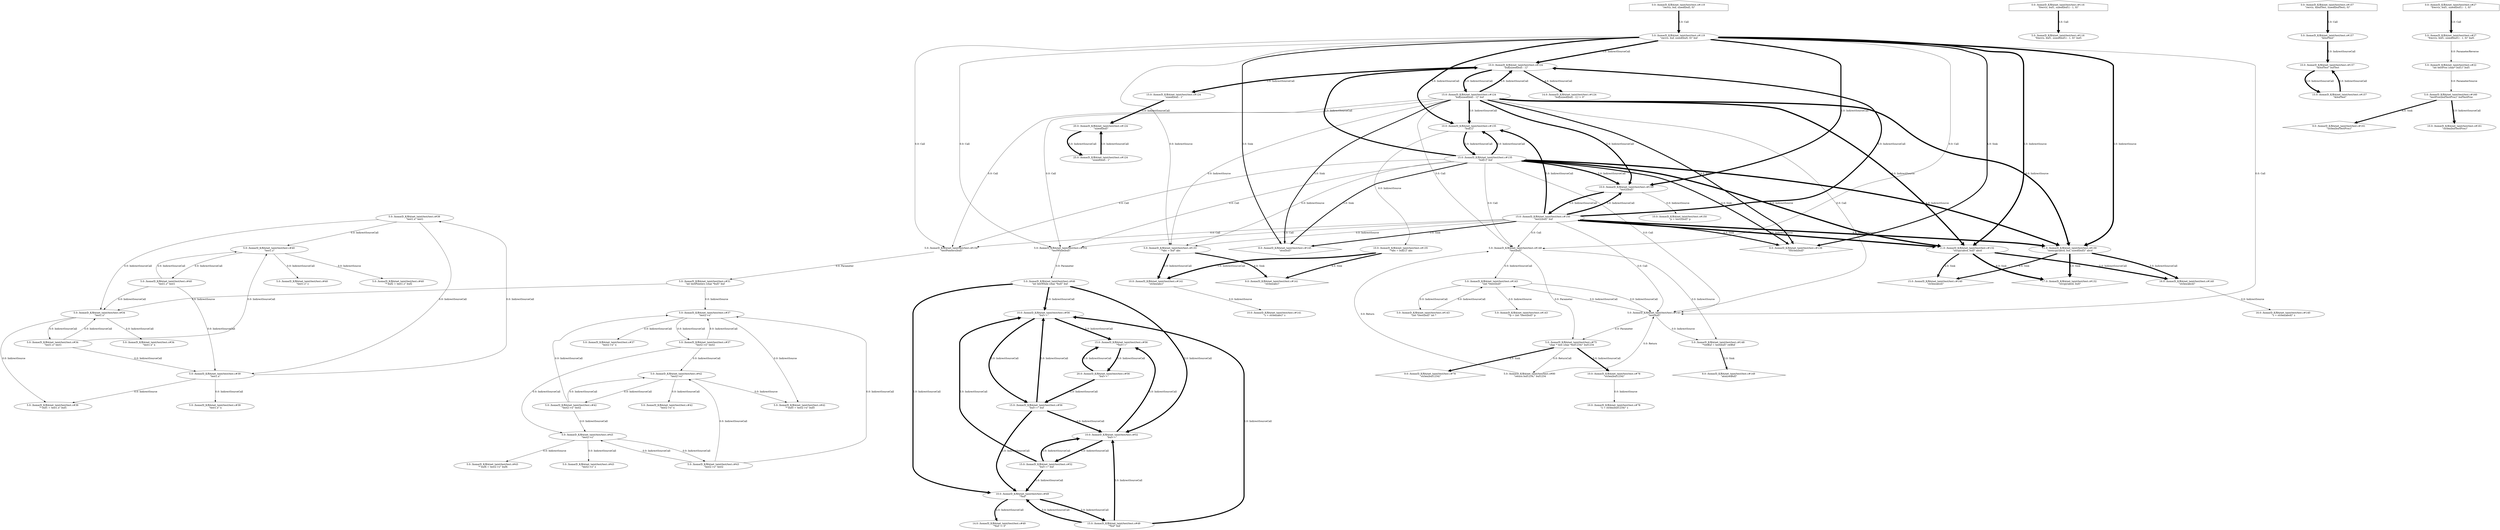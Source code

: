 digraph TaintDot {
	nodesep = 1.5
	ranksep = 1.5
	"5.0: /home/D_K/BA/net_taint/test/test.c#39 
\"test1.x\" test1" -> "5.0: /home/D_K/BA/net_taint/test/test.c#40 
\"test1.z\"" [label = "0.0: IndirectSourceCall", penwidth = 1.0]
	"16.0: /home/D_K/BA/net_taint/test/test.c#140 
\"z = strlen(abcd)\" z"
	"5.0: /home/D_K/BA/net_taint/test/test.c#116 
\"frecv(s, buf1, sizeof(buf1) - 1, 0)\" buf1"
	"5.0: /home/D_K/BA/net_taint/test/test.c#119 
\"recv(s, buf, sizeof(buf), 0)\" buf" -> "5.0: /home/D_K/BA/net_taint/test/test.c#152 
\"testWhile(buf)\"" [label = "0.0: Call", penwidth = 1.0]
	"15.0: /home/D_K/BA/net_taint/test/test.c#124 
\"buf[sizeof(buf) - 1]\" buf" -> "8.0: /home/D_K/BA/net_taint/test/test.c#145 
\"atoi(buf)\"" [label = "3.0: Sink", penwidth = 4.0]
	"5.0: /home/D_K/BA/net_taint/test/test.c#46 
\"int testWhile (char *buf)\" buf" -> "10.0: /home/D_K/BA/net_taint/test/test.c#56 
\"buf++\"" [label = "5.0: IndirectSourceCall", penwidth = 6.0]
	"8.0: /home/D_K/BA/net_taint/test/test.c#149 
\"atoi(retBuf)\"" [shape = diamond]
	"10.0: /home/D_K/BA/net_taint/test/test.c#49 
\"*buf\"" -> "15.0: /home/D_K/BA/net_taint/test/test.c#49 
\"*buf\" buf" [label = "5.0: IndirectSourceCall", penwidth = 6.0]
	"5.0: /home/D_K/BA/net_taint/test/test.c#37 
\"test2->x\" test2" -> "5.0: /home/D_K/BA/net_taint/test/test.c#42 
\"test2->x\"" [label = "0.0: IndirectSourceCall", penwidth = 1.0]
	"10.0: /home/D_K/BA/net_taint/test/test.c#124 
\"buf[sizeof(buf) - 1]\""
	"15.0: /home/D_K/BA/net_taint/test/test.c#124 
\"buf[sizeof(buf) - 1]\" buf" -> "10.0: /home/D_K/BA/net_taint/test/test.c#124 
\"buf[sizeof(buf) - 1]\"" [label = "5.0: IndirectSourceCall", penwidth = 6.0]
	"0.0: /home/D_K/BA/net_taint/test/test.c#157 
\"recv(s, &bufTest, sizeof(bufTest), 0)\"" [shape = house]
	"5.0: /home/D_K/BA/net_taint/test/test.c#43 
\"test2->z\" test2" -> "5.0: /home/D_K/BA/net_taint/test/test.c#42 
\"test2->x\"" [label = "0.0: IndirectSourceCall", penwidth = 1.0]
	"10.0: /home/D_K/BA/net_taint/test/test.c#141 
\"strlen(abc)\""
	"5.0: /home/D_K/BA/net_taint/test/test.c#34 
\"test1.x\"" -> "5.0: /home/D_K/BA/net_taint/test/test.c#34 
\"test1.x\" x" [label = "0.0: IndirectSourceCall", penwidth = 1.0]
	"15.0: /home/D_K/BA/net_taint/test/test.c#150 
\"test2(buf)\" buf" -> "5.0: /home/D_K/BA/net_taint/test/test.c#133 
\"*abc = buf\" abc" [label = "0.0: IndirectSource", penwidth = 1.0]
	"15.0: /home/D_K/BA/net_taint/test/test.c#49 
\"*buf\" buf" -> "10.0: /home/D_K/BA/net_taint/test/test.c#56 
\"buf++\"" [label = "5.0: IndirectSourceCall", penwidth = 6.0]
	"10.0: /home/D_K/BA/net_taint/test/test.c#78 
\"strlen(buf1234)\""
	"5.0: /home/D_K/BA/net_taint/test/test.c#34 
\"test1.x\"" -> "5.0: /home/D_K/BA/net_taint/test/test.c#34 
\"test1.x\" test1" [label = "0.0: IndirectSourceCall", penwidth = 1.0]
	"15.0: /home/D_K/BA/net_taint/test/test.c#150 
\"test2(buf)\" buf" -> "11.0: /home/D_K/BA/net_taint/test/test.c#132 
\"strcpy(abcd, buf)\" abcd" [label = "6.0: IndirectSource", penwidth = 7.0]
	"5.0: /home/D_K/BA/net_taint/test/test.c#157 
\"&bufTest\"" -> "10.0: /home/D_K/BA/net_taint/test/test.c#157 
\"&bufTest\" bufTest" [label = "5.0: IndirectSourceCall", penwidth = 6.0]
	"10.0: /home/D_K/BA/net_taint/test/test.c#52 
\"buf++\"" -> "15.0: /home/D_K/BA/net_taint/test/test.c#56 
\"*buf++\"" [label = "5.0: IndirectSourceCall", penwidth = 6.0]
	"5.0: /home/D_K/BA/net_taint/test/test.c#43 
\"test2->z\" z"
	"20.0: /home/D_K/BA/net_taint/test/test.c#124 
\"sizeof(buf)\""
	"15.0: /home/D_K/BA/net_taint/test/test.c#150 
\"test2(buf)\" buf" -> "5.0: /home/D_K/BA/net_taint/test/test.c#148 
\"test(buf)\"" [label = "0.0: Call", penwidth = 1.0]
	"11.0: /home/D_K/BA/net_taint/test/test.c#132 
\"strcpy(abcd, buf)\" abcd" -> "15.0: /home/D_K/BA/net_taint/test/test.c#140 
\"strlen(abcd)\"" [label = "4.0: Sink", penwidth = 5.0]
	"15.0: /home/D_K/BA/net_taint/test/test.c#124 
\"buf[sizeof(buf) - 1]\" buf" -> "5.0: /home/D_K/BA/net_taint/test/test.c#143 
\"test(buf)\"" [label = "0.0: Call", penwidth = 1.0]
	"15.0: /home/D_K/BA/net_taint/test/test.c#56 
\"*buf++\""
	"5.0: /home/D_K/BA/net_taint/test/test.c#160 
\"testProc(bufTestProc)\" bufTestProc" -> "9.0: /home/D_K/BA/net_taint/test/test.c#161 
\"strlen(bufTestProc)\"" [label = "4.0: Sink", penwidth = 5.0]
	"15.0: /home/D_K/BA/net_taint/test/test.c#124 
\"buf[sizeof(buf) - 1]\" buf" -> "11.0: /home/D_K/BA/net_taint/test/test.c#132 
\"strcpy(abcd, buf)\" abcd" [label = "6.0: IndirectSource", penwidth = 7.0]
	"14.0: /home/D_K/BA/net_taint/test/test.c#124 
\"buf[sizeof(buf) - 1] != 0\""
	"10.0: /home/D_K/BA/net_taint/test/test.c#56 
\"buf++\"" -> "15.0: /home/D_K/BA/net_taint/test/test.c#56 
\"*buf++\"" [label = "5.0: IndirectSourceCall", penwidth = 6.0]
	"15.0: /home/D_K/BA/net_taint/test/test.c#56 
\"buf++\" buf"
	"5.0: /home/D_K/BA/net_taint/test/test.c#37 
\"test2->x\""
	"5.0: /home/D_K/BA/net_taint/test/test.c#40 
\"test1.z\" test1" -> "5.0: /home/D_K/BA/net_taint/test/test.c#39 
\"test1.x\"" [label = "0.0: IndirectSourceCall", penwidth = 1.0]
	"5.0: /home/D_K/BA/net_taint/test/test.c#143 
\"(int *)test(buf)\"" -> "5.0: /home/D_K/BA/net_taint/test/test.c#143 
\"*p = (int *)test(buf)\" p" [label = "0.0: IndirectSource", penwidth = 1.0]
	"15.0: /home/D_K/BA/net_taint/test/test.c#140 
\"strlen(abcd)\"" [shape = diamond]
	"5.0: /home/D_K/BA/net_taint/test/test.c#143 
\"(int *)test(buf)\"" -> "5.0: /home/D_K/BA/net_taint/test/test.c#143 
\"(int *)test(buf)\" int *" [label = "0.0: IndirectSourceCall", penwidth = 1.0]
	"15.0: /home/D_K/BA/net_taint/test/test.c#124 
\"buf[sizeof(buf) - 1]\" buf" -> "5.0: /home/D_K/BA/net_taint/test/test.c#154 
\"testPointers(buf)\"" [label = "0.0: Call", penwidth = 1.0]
	"5.0: /home/D_K/BA/net_taint/test/test.c#40 
\"test1.z\"" -> "5.0: /home/D_K/BA/net_taint/test/test.c#40 
\"test1.z\" z" [label = "0.0: IndirectSourceCall", penwidth = 1.0]
	"15.0: /home/D_K/BA/net_taint/test/test.c#135 
\"buf[1]\" buf" -> "10.0: /home/D_K/BA/net_taint/test/test.c#124 
\"buf[sizeof(buf) - 1]\"" [label = "5.0: IndirectSourceCall", penwidth = 6.0]
	"10.0: /home/D_K/BA/net_taint/test/test.c#135 
\"buf[1]\"" -> "10.0: /home/D_K/BA/net_taint/test/test.c#135 
\"*abc = buf[1]\" abc" [label = "0.0: IndirectSource", penwidth = 1.0]
	"5.0: /home/D_K/BA/net_taint/test/test.c#42 
\"test2->x\"" -> "5.0: /home/D_K/BA/net_taint/test/test.c#42 
\"test2->x\" x" [label = "0.0: IndirectSourceCall", penwidth = 1.0]
	"5.0: /home/D_K/BA/net_taint/test/test.c#46 
\"int testWhile (char *buf)\" buf"
	"5.0: /home/D_K/BA/net_taint/test/test.c#40 
\"* buf2 = test1.z\" buf2"
	"15.0: /home/D_K/BA/net_taint/test/test.c#135 
\"buf[1]\" buf" -> "11.0: /home/D_K/BA/net_taint/test/test.c#132 
\"strcpy(abcd, buf)\" abcd" [label = "6.0: IndirectSource", penwidth = 7.0]
	"5.0: /home/D_K/BA/net_taint/test/test.c#148 
\"test(buf)\"" -> "5.0: /home/D_K/BA/net_taint/test/test.c#143 
\"(int *)test(buf)\"" [label = "0.0: IndirectSourceCall", penwidth = 1.0]
	"15.0: /home/D_K/BA/net_taint/test/test.c#124 
\"buf[sizeof(buf) - 1]\" buf" -> "10.0: /home/D_K/BA/net_taint/test/test.c#135 
\"buf[1]\"" [label = "5.0: IndirectSourceCall", penwidth = 6.0]
	"5.0: /home/D_K/BA/net_taint/test/test.c#42 
\"test2->x\" test2" -> "5.0: /home/D_K/BA/net_taint/test/test.c#37 
\"test2->x\"" [label = "0.0: IndirectSourceCall", penwidth = 1.0]
	"10.0: /home/D_K/BA/net_taint/test/test.c#49 
\"*buf\""
	"20.0: /home/D_K/BA/net_taint/test/test.c#56 
\"buf++\""
	"15.0: /home/D_K/BA/net_taint/test/test.c#124 
\"buf[sizeof(buf) - 1]\" buf"
	"5.0: /home/D_K/BA/net_taint/test/test.c#37 
\"test2->x\" test2" -> "5.0: /home/D_K/BA/net_taint/test/test.c#43 
\"test2->z\"" [label = "0.0: IndirectSourceCall", penwidth = 1.0]
	"15.0: /home/D_K/BA/net_taint/test/test.c#135 
\"buf[1]\" buf" -> "9.0: /home/D_K/BA/net_taint/test/test.c#139 
\"fStrlen(buf)\"" [label = "4.0: Sink", penwidth = 5.0]
	"5.0: /home/D_K/BA/net_taint/test/test.c#119 
\"recv(s, buf, sizeof(buf), 0)\" buf" -> "10.0: /home/D_K/BA/net_taint/test/test.c#124 
\"buf[sizeof(buf) - 1]\"" [label = "5.0: IndirectSourceCall", penwidth = 6.0]
	"15.0: /home/D_K/BA/net_taint/test/test.c#49 
\"*buf\" buf" -> "10.0: /home/D_K/BA/net_taint/test/test.c#52 
\"buf++\"" [label = "5.0: IndirectSourceCall", penwidth = 6.0]
	"15.0: /home/D_K/BA/net_taint/test/test.c#135 
\"buf[1]\" buf" -> "8.0: /home/D_K/BA/net_taint/test/test.c#145 
\"atoi(buf)\"" [label = "3.0: Sink", penwidth = 4.0]
	"10.0: /home/D_K/BA/net_taint/test/test.c#135 
\"buf[1]\"" -> "15.0: /home/D_K/BA/net_taint/test/test.c#135 
\"buf[1]\" buf" [label = "5.0: IndirectSourceCall", penwidth = 6.0]
	"0.0: /home/D_K/BA/net_taint/test/test.c#116 
\"frecv(s, buf1, sizeof(buf1) - 1, 0)\"" [shape = house]
	"5.0: /home/D_K/BA/net_taint/test/test.c#152 
\"testWhile(buf)\"" [shape = plain]
	"5.0: /home/D_K/BA/net_taint/test/test.c#39 
\"* buf1 = test1.x\" buf1"
	"15.0: /home/D_K/BA/net_taint/test/test.c#124 
\"buf[sizeof(buf) - 1]\" buf" -> "5.0: /home/D_K/BA/net_taint/test/test.c#148 
\"test(buf)\"" [label = "0.0: Call", penwidth = 1.0]
	"5.0: /home/D_K/BA/net_taint/test/test.c#40 
\"test1.z\"" -> "5.0: /home/D_K/BA/net_taint/test/test.c#40 
\"test1.z\" test1" [label = "0.0: IndirectSourceCall", penwidth = 1.0]
	"15.0: /home/D_K/BA/net_taint/test/test.c#124 
\"buf[sizeof(buf) - 1]\" buf" -> "5.0: /home/D_K/BA/net_taint/test/test.c#133 
\"*abc = buf\" abc" [label = "0.0: IndirectSource", penwidth = 1.0]
	"5.0: /home/D_K/BA/net_taint/test/test.c#160 
\"testProc(bufTestProc)\" bufTestProc" -> "10.0: /home/D_K/BA/net_taint/test/test.c#161 
\"strlen(bufTestProc)\"" [label = "5.0: IndirectSourceCall", penwidth = 6.0]
	"5.0: /home/D_K/BA/net_taint/test/test.c#154 
\"testPointers(buf)\"" [shape = plain]
	"5.0: /home/D_K/BA/net_taint/test/test.c#39 
\"test1.x\"" -> "5.0: /home/D_K/BA/net_taint/test/test.c#39 
\"test1.x\" x" [label = "0.0: IndirectSourceCall", penwidth = 1.0]
	"5.0: /home/D_K/BA/net_taint/test/test.c#148 
\"test(buf)\"" [shape = plain]
	"10.0: /home/D_K/BA/net_taint/test/test.c#78 
\"strlen(buf1234)\"" -> "10.0: /home/D_K/BA/net_taint/test/test.c#78 
\"z = strlen(buf1234)\" z" [label = "0.0: IndirectSource", penwidth = 1.0]
	"5.0: /home/D_K/BA/net_taint/test/test.c#31 
\"int testPointers (char *buf)\" buf" -> "5.0: /home/D_K/BA/net_taint/test/test.c#34 
\"test1.x\"" [label = "0.0: IndirectSource", penwidth = 1.0]
	"5.0: /home/D_K/BA/net_taint/test/test.c#22 
\"int testProc (char* buf1)\" buf1" -> "5.0: /home/D_K/BA/net_taint/test/test.c#160 
\"testProc(bufTestProc)\" bufTestProc" [label = "0.0: ParameterSource", penwidth = 1.0]
	"0.0: /home/D_K/BA/net_taint/test/test.c#119 
\"recv(s, buf, sizeof(buf), 0)\"" [shape = house]
	"15.0: /home/D_K/BA/net_taint/test/test.c#150 
\"test2(buf)\" buf" -> "8.0: /home/D_K/BA/net_taint/test/test.c#145 
\"atoi(buf)\"" [label = "3.0: Sink", penwidth = 4.0]
	"5.0: /home/D_K/BA/net_taint/test/test.c#43 
\"* buf4 = test2->z\" buf4"
	"15.0: /home/D_K/BA/net_taint/test/test.c#56 
\"buf++\" buf" -> "10.0: /home/D_K/BA/net_taint/test/test.c#49 
\"*buf\"" [label = "5.0: IndirectSourceCall", penwidth = 6.0]
	"15.0: /home/D_K/BA/net_taint/test/test.c#150 
\"test2(buf)\" buf" -> "10.0: /home/D_K/BA/net_taint/test/test.c#150 
\"test2(buf)\"" [label = "5.0: IndirectSourceCall", penwidth = 6.0]
	"5.0: /home/D_K/BA/net_taint/test/test.c#43 
\"test2->z\"" -> "5.0: /home/D_K/BA/net_taint/test/test.c#43 
\"test2->z\" test2" [label = "0.0: IndirectSourceCall", penwidth = 1.0]
	"5.0: /home/D_K/BA/net_taint/test/test.c#42 
\"* buf3 = test2->x\" buf3"
	"5.0: /home/D_K/BA/net_taint/test/test.c#40 
\"test1.z\"" -> "5.0: /home/D_K/BA/net_taint/test/test.c#40 
\"* buf2 = test1.z\" buf2" [label = "0.0: IndirectSource", penwidth = 1.0]
	"10.0: /home/D_K/BA/net_taint/test/test.c#124 
\"buf[sizeof(buf) - 1]\"" -> "14.0: /home/D_K/BA/net_taint/test/test.c#124 
\"buf[sizeof(buf) - 1] != 0\"" [label = "4.0: IndirectSourceCall", penwidth = 5.0]
	"5.0: /home/D_K/BA/net_taint/test/test.c#119 
\"recv(s, buf, sizeof(buf), 0)\" buf" -> "11.0: /home/D_K/BA/net_taint/test/test.c#130 
\"memcpy(abcd, buf, sizeof(buf))\" abcd" [label = "6.0: IndirectSource", penwidth = 7.0]
	"5.0: /home/D_K/BA/net_taint/test/test.c#143 
\"(int *)test(buf)\" int *"
	"5.0: /home/D_K/BA/net_taint/test/test.c#119 
\"recv(s, buf, sizeof(buf), 0)\" buf" -> "5.0: /home/D_K/BA/net_taint/test/test.c#154 
\"testPointers(buf)\"" [label = "0.0: Call", penwidth = 1.0]
	"15.0: /home/D_K/BA/net_taint/test/test.c#56 
\"*buf++\"" -> "20.0: /home/D_K/BA/net_taint/test/test.c#56 
\"buf++\"" [label = "5.0: IndirectSourceCall", penwidth = 6.0]
	"5.0: /home/D_K/BA/net_taint/test/test.c#80 
\"return buf1234;\" buf1234" -> "5.0: /home/D_K/BA/net_taint/test/test.c#143 
\"test(buf)\"" [label = "0.0: Return", penwidth = 1.0]
	"10.0: /home/D_K/BA/net_taint/test/test.c#135 
\"*abc = buf[1]\" abc" -> "9.0: /home/D_K/BA/net_taint/test/test.c#141 
\"strlen(abc)\"" [label = "4.0: Sink", penwidth = 5.0]
	"11.0: /home/D_K/BA/net_taint/test/test.c#130 
\"memcpy(abcd, buf, sizeof(buf))\" abcd" -> "16.0: /home/D_K/BA/net_taint/test/test.c#140 
\"strlen(abcd)\"" [label = "5.0: IndirectSourceCall", penwidth = 6.0]
	"5.0: /home/D_K/BA/net_taint/test/test.c#37 
\"test2->x\"" -> "5.0: /home/D_K/BA/net_taint/test/test.c#42 
\"* buf3 = test2->x\" buf3" [label = "0.0: IndirectSource", penwidth = 1.0]
	"5.0: /home/D_K/BA/net_taint/test/test.c#34 
\"test1.x\" test1" -> "5.0: /home/D_K/BA/net_taint/test/test.c#40 
\"test1.z\"" [label = "0.0: IndirectSourceCall", penwidth = 1.0]
	"10.0: /home/D_K/BA/net_taint/test/test.c#150 
\"test2(buf)\"" -> "10.0: /home/D_K/BA/net_taint/test/test.c#150 
\"p = test2(buf)\" p" [label = "0.0: IndirectSource", penwidth = 1.0]
	"15.0: /home/D_K/BA/net_taint/test/test.c#124 
\"buf[sizeof(buf) - 1]\" buf" -> "10.0: /home/D_K/BA/net_taint/test/test.c#150 
\"test2(buf)\"" [label = "5.0: IndirectSourceCall", penwidth = 6.0]
	"10.0: /home/D_K/BA/net_taint/test/test.c#141 
\"strlen(abc)\"" -> "10.0: /home/D_K/BA/net_taint/test/test.c#141 
\"z = strlen(abc)\" z" [label = "0.0: IndirectSource", penwidth = 1.0]
	"5.0: /home/D_K/BA/net_taint/test/test.c#143 
\"(int *)test(buf)\""
	"20.0: /home/D_K/BA/net_taint/test/test.c#56 
\"buf++\"" -> "15.0: /home/D_K/BA/net_taint/test/test.c#56 
\"buf++\" buf" [label = "5.0: IndirectSourceCall", penwidth = 6.0]
	"15.0: /home/D_K/BA/net_taint/test/test.c#157 
\"&bufTest\"" -> "10.0: /home/D_K/BA/net_taint/test/test.c#157 
\"&bufTest\" bufTest" [label = "5.0: IndirectSourceCall", penwidth = 6.0]
	"5.0: /home/D_K/BA/net_taint/test/test.c#42 
\"test2->x\" test2"
	"15.0: /home/D_K/BA/net_taint/test/test.c#52 
\"buf++\" buf" -> "10.0: /home/D_K/BA/net_taint/test/test.c#49 
\"*buf\"" [label = "5.0: IndirectSourceCall", penwidth = 6.0]
	"5.0: /home/D_K/BA/net_taint/test/test.c#40 
\"test1.z\" test1" -> "5.0: /home/D_K/BA/net_taint/test/test.c#34 
\"test1.x\"" [label = "0.0: IndirectSourceCall", penwidth = 1.0]
	"5.0: /home/D_K/BA/net_taint/test/test.c#43 
\"test2->z\"" -> "5.0: /home/D_K/BA/net_taint/test/test.c#43 
\"test2->z\" z" [label = "0.0: IndirectSourceCall", penwidth = 1.0]
	"5.0: /home/D_K/BA/net_taint/test/test.c#43 
\"test2->z\" test2"
	"5.0: /home/D_K/BA/net_taint/test/test.c#80 
\"return buf1234;\" buf1234" -> "5.0: /home/D_K/BA/net_taint/test/test.c#148 
\"test(buf)\"" [label = "0.0: Return", penwidth = 1.0]
	"9.0: /home/D_K/BA/net_taint/test/test.c#161 
\"strlen(bufTestProc)\"" [shape = diamond]
	"10.0: /home/D_K/BA/net_taint/test/test.c#124 
\"buf[sizeof(buf) - 1]\"" -> "15.0: /home/D_K/BA/net_taint/test/test.c#124 
\"sizeof(buf) - 1\"" [label = "5.0: IndirectSourceCall", penwidth = 6.0]
	"10.0: /home/D_K/BA/net_taint/test/test.c#150 
\"test2(buf)\"" -> "15.0: /home/D_K/BA/net_taint/test/test.c#150 
\"test2(buf)\" buf" [label = "5.0: IndirectSourceCall", penwidth = 6.0]
	"15.0: /home/D_K/BA/net_taint/test/test.c#49 
\"*buf\" buf"
	"5.0: /home/D_K/BA/net_taint/test/test.c#37 
\"test2->x\" test2"
	"15.0: /home/D_K/BA/net_taint/test/test.c#49 
\"*buf\" buf" -> "10.0: /home/D_K/BA/net_taint/test/test.c#49 
\"*buf\"" [label = "5.0: IndirectSourceCall", penwidth = 6.0]
	"0.0: /home/D_K/BA/net_taint/test/test.c#27 
\"frecv(s, buf1, sizeof(buf1) - 1, 0)\"" -> "5.0: /home/D_K/BA/net_taint/test/test.c#27 
\"frecv(s, buf1, sizeof(buf1) - 1, 0)\" buf1" [label = "5.0: Call", penwidth = 6.0]
	"5.0: /home/D_K/BA/net_taint/test/test.c#40 
\"test1.z\""
	"5.0: /home/D_K/BA/net_taint/test/test.c#119 
\"recv(s, buf, sizeof(buf), 0)\" buf" -> "5.0: /home/D_K/BA/net_taint/test/test.c#148 
\"test(buf)\"" [label = "0.0: Call", penwidth = 1.0]
	"16.0: /home/D_K/BA/net_taint/test/test.c#140 
\"strlen(abcd)\"" -> "16.0: /home/D_K/BA/net_taint/test/test.c#140 
\"z = strlen(abcd)\" z" [label = "0.0: IndirectSource", penwidth = 1.0]
	"10.0: /home/D_K/BA/net_taint/test/test.c#56 
\"buf++\"" -> "15.0: /home/D_K/BA/net_taint/test/test.c#56 
\"buf++\" buf" [label = "5.0: IndirectSourceCall", penwidth = 6.0]
	"11.0: /home/D_K/BA/net_taint/test/test.c#130 
\"memcpy(abcd, buf, sizeof(buf))\" abcd"
	"5.0: /home/D_K/BA/net_taint/test/test.c#34 
\"test1.x\" test1" -> "5.0: /home/D_K/BA/net_taint/test/test.c#39 
\"test1.x\"" [label = "0.0: IndirectSourceCall", penwidth = 1.0]
	"16.0: /home/D_K/BA/net_taint/test/test.c#140 
\"strlen(abcd)\""
	"11.0: /home/D_K/BA/net_taint/test/test.c#132 
\"strcpy(abcd, buf)\" abcd" -> "16.0: /home/D_K/BA/net_taint/test/test.c#140 
\"strlen(abcd)\"" [label = "5.0: IndirectSourceCall", penwidth = 6.0]
	"10.0: /home/D_K/BA/net_taint/test/test.c#135 
\"buf[1]\""
	"10.0: /home/D_K/BA/net_taint/test/test.c#56 
\"buf++\""
	"11.0: /home/D_K/BA/net_taint/test/test.c#130 
\"memcpy(abcd, buf, sizeof(buf))\" abcd" -> "17.0: /home/D_K/BA/net_taint/test/test.c#132 
\"strcpy(abcd, buf)\"" [label = "6.0: Sink", penwidth = 7.0]
	"25.0: /home/D_K/BA/net_taint/test/test.c#124 
\"sizeof(buf) - 1\"" -> "20.0: /home/D_K/BA/net_taint/test/test.c#124 
\"sizeof(buf)\"" [label = "5.0: IndirectSourceCall", penwidth = 6.0]
	"0.0: /home/D_K/BA/net_taint/test/test.c#157 
\"recv(s, &bufTest, sizeof(bufTest), 0)\"" -> "5.0: /home/D_K/BA/net_taint/test/test.c#157 
\"&bufTest\"" [label = "5.0: Call", penwidth = 6.0]
	"17.0: /home/D_K/BA/net_taint/test/test.c#132 
\"strcpy(abcd, buf)\"" [shape = diamond]
	"15.0: /home/D_K/BA/net_taint/test/test.c#124 
\"buf[sizeof(buf) - 1]\" buf" -> "5.0: /home/D_K/BA/net_taint/test/test.c#152 
\"testWhile(buf)\"" [label = "0.0: Call", penwidth = 1.0]
	"10.0: /home/D_K/BA/net_taint/test/test.c#141 
\"z = strlen(abc)\" z"
	"15.0: /home/D_K/BA/net_taint/test/test.c#135 
\"buf[1]\" buf" -> "10.0: /home/D_K/BA/net_taint/test/test.c#150 
\"test2(buf)\"" [label = "5.0: IndirectSourceCall", penwidth = 6.0]
	"5.0: /home/D_K/BA/net_taint/test/test.c#148 
\"test(buf)\"" -> "5.0: /home/D_K/BA/net_taint/test/test.c#75 
\"char * test (char *buf1234)\" buf1234" [label = "0.0: Parameter", penwidth = 1.0]
	"5.0: /home/D_K/BA/net_taint/test/test.c#119 
\"recv(s, buf, sizeof(buf), 0)\" buf" -> "10.0: /home/D_K/BA/net_taint/test/test.c#150 
\"test2(buf)\"" [label = "5.0: IndirectSourceCall", penwidth = 6.0]
	"5.0: /home/D_K/BA/net_taint/test/test.c#34 
\"test1.x\" x"
	"5.0: /home/D_K/BA/net_taint/test/test.c#46 
\"int testWhile (char *buf)\" buf" -> "10.0: /home/D_K/BA/net_taint/test/test.c#52 
\"buf++\"" [label = "5.0: IndirectSourceCall", penwidth = 6.0]
	"5.0: /home/D_K/BA/net_taint/test/test.c#143 
\"test(buf)\"" -> "5.0: /home/D_K/BA/net_taint/test/test.c#75 
\"char * test (char *buf1234)\" buf1234" [label = "0.0: Parameter", penwidth = 1.0]
	"5.0: /home/D_K/BA/net_taint/test/test.c#34 
\"test1.x\" test1" -> "5.0: /home/D_K/BA/net_taint/test/test.c#34 
\"test1.x\"" [label = "0.0: IndirectSourceCall", penwidth = 1.0]
	"5.0: /home/D_K/BA/net_taint/test/test.c#39 
\"test1.x\"" -> "5.0: /home/D_K/BA/net_taint/test/test.c#39 
\"* buf1 = test1.x\" buf1" [label = "0.0: IndirectSource", penwidth = 1.0]
	"5.0: /home/D_K/BA/net_taint/test/test.c#143 
\"(int *)test(buf)\"" -> "5.0: /home/D_K/BA/net_taint/test/test.c#143 
\"test(buf)\"" [label = "0.0: IndirectSourceCall", penwidth = 1.0]
	"15.0: /home/D_K/BA/net_taint/test/test.c#150 
\"test2(buf)\" buf" -> "11.0: /home/D_K/BA/net_taint/test/test.c#130 
\"memcpy(abcd, buf, sizeof(buf))\" abcd" [label = "6.0: IndirectSource", penwidth = 7.0]
	"5.0: /home/D_K/BA/net_taint/test/test.c#34 
\"test1.x\""
	"25.0: /home/D_K/BA/net_taint/test/test.c#124 
\"sizeof(buf) - 1\""
	"15.0: /home/D_K/BA/net_taint/test/test.c#56 
\"buf++\" buf" -> "10.0: /home/D_K/BA/net_taint/test/test.c#56 
\"buf++\"" [label = "5.0: IndirectSourceCall", penwidth = 6.0]
	"5.0: /home/D_K/BA/net_taint/test/test.c#160 
\"testProc(bufTestProc)\" bufTestProc"
	"5.0: /home/D_K/BA/net_taint/test/test.c#39 
\"test1.x\" x"
	"5.0: /home/D_K/BA/net_taint/test/test.c#75 
\"char * test (char *buf1234)\" buf1234" -> "10.0: /home/D_K/BA/net_taint/test/test.c#78 
\"strlen(buf1234)\"" [label = "5.0: IndirectSourceCall", penwidth = 6.0]
	"5.0: /home/D_K/BA/net_taint/test/test.c#34 
\"test1.x\" test1"
	"15.0: /home/D_K/BA/net_taint/test/test.c#150 
\"test2(buf)\" buf"
	"5.0: /home/D_K/BA/net_taint/test/test.c#42 
\"test2->x\" x"
	"15.0: /home/D_K/BA/net_taint/test/test.c#150 
\"test2(buf)\" buf" -> "9.0: /home/D_K/BA/net_taint/test/test.c#139 
\"fStrlen(buf)\"" [label = "4.0: Sink", penwidth = 5.0]
	"9.0: /home/D_K/BA/net_taint/test/test.c#139 
\"fStrlen(buf)\"" [shape = diamond]
	"5.0: /home/D_K/BA/net_taint/test/test.c#119 
\"recv(s, buf, sizeof(buf), 0)\" buf"
	"5.0: /home/D_K/BA/net_taint/test/test.c#34 
\"test1.x\"" -> "5.0: /home/D_K/BA/net_taint/test/test.c#39 
\"* buf1 = test1.x\" buf1" [label = "0.0: IndirectSource", penwidth = 1.0]
	"5.0: /home/D_K/BA/net_taint/test/test.c#39 
\"test1.x\" test1"
	"15.0: /home/D_K/BA/net_taint/test/test.c#52 
\"buf++\" buf" -> "10.0: /home/D_K/BA/net_taint/test/test.c#56 
\"buf++\"" [label = "5.0: IndirectSourceCall", penwidth = 6.0]
	"0.0: /home/D_K/BA/net_taint/test/test.c#116 
\"frecv(s, buf1, sizeof(buf1) - 1, 0)\"" -> "5.0: /home/D_K/BA/net_taint/test/test.c#116 
\"frecv(s, buf1, sizeof(buf1) - 1, 0)\" buf1" [label = "5.0: Call", penwidth = 6.0]
	"11.0: /home/D_K/BA/net_taint/test/test.c#132 
\"strcpy(abcd, buf)\" abcd"
	"5.0: /home/D_K/BA/net_taint/test/test.c#39 
\"test1.x\" test1" -> "5.0: /home/D_K/BA/net_taint/test/test.c#34 
\"test1.x\"" [label = "0.0: IndirectSourceCall", penwidth = 1.0]
	"8.0: /home/D_K/BA/net_taint/test/test.c#145 
\"atoi(buf)\"" [shape = diamond]
	"5.0: /home/D_K/BA/net_taint/test/test.c#75 
\"char * test (char *buf1234)\" buf1234" -> "5.0: /home/D_K/BA/net_taint/test/test.c#80 
\"return buf1234;\" buf1234" [label = "0.0: ReturnCall", penwidth = 1.0]
	"10.0: /home/D_K/BA/net_taint/test/test.c#157 
\"&bufTest\" bufTest" -> "15.0: /home/D_K/BA/net_taint/test/test.c#157 
\"&bufTest\"" [label = "5.0: IndirectSourceCall", penwidth = 6.0]
	"10.0: /home/D_K/BA/net_taint/test/test.c#150 
\"p = test2(buf)\" p"
	"5.0: /home/D_K/BA/net_taint/test/test.c#39 
\"test1.x\"" -> "5.0: /home/D_K/BA/net_taint/test/test.c#39 
\"test1.x\" test1" [label = "0.0: IndirectSourceCall", penwidth = 1.0]
	"15.0: /home/D_K/BA/net_taint/test/test.c#135 
\"buf[1]\" buf"
	"15.0: /home/D_K/BA/net_taint/test/test.c#135 
\"buf[1]\" buf" -> "5.0: /home/D_K/BA/net_taint/test/test.c#148 
\"test(buf)\"" [label = "0.0: Call", penwidth = 1.0]
	"5.0: /home/D_K/BA/net_taint/test/test.c#43 
\"test2->z\" test2" -> "5.0: /home/D_K/BA/net_taint/test/test.c#43 
\"test2->z\"" [label = "0.0: IndirectSourceCall", penwidth = 1.0]
	"15.0: /home/D_K/BA/net_taint/test/test.c#52 
\"buf++\" buf" -> "10.0: /home/D_K/BA/net_taint/test/test.c#52 
\"buf++\"" [label = "5.0: IndirectSourceCall", penwidth = 6.0]
	"5.0: /home/D_K/BA/net_taint/test/test.c#27 
\"frecv(s, buf1, sizeof(buf1) - 1, 0)\" buf1" -> "5.0: /home/D_K/BA/net_taint/test/test.c#22 
\"int testProc (char* buf1)\" buf1" [label = "0.0: ParameterReverse", penwidth = 1.0]
	"5.0: /home/D_K/BA/net_taint/test/test.c#148 
\"*retBuf = test(buf)\" retBuf" -> "8.0: /home/D_K/BA/net_taint/test/test.c#149 
\"atoi(retBuf)\"" [label = "3.0: Sink", penwidth = 4.0]
	"15.0: /home/D_K/BA/net_taint/test/test.c#124 
\"sizeof(buf) - 1\"" -> "20.0: /home/D_K/BA/net_taint/test/test.c#124 
\"sizeof(buf)\"" [label = "5.0: IndirectSourceCall", penwidth = 6.0]
	"5.0: /home/D_K/BA/net_taint/test/test.c#143 
\"test(buf)\"" [shape = plain]
	"5.0: /home/D_K/BA/net_taint/test/test.c#39 
\"test1.x\""
	"10.0: /home/D_K/BA/net_taint/test/test.c#135 
\"*abc = buf[1]\" abc"
	"20.0: /home/D_K/BA/net_taint/test/test.c#124 
\"sizeof(buf)\"" -> "25.0: /home/D_K/BA/net_taint/test/test.c#124 
\"sizeof(buf) - 1\"" [label = "5.0: IndirectSourceCall", penwidth = 6.0]
	"5.0: /home/D_K/BA/net_taint/test/test.c#143 
\"test(buf)\""
	"5.0: /home/D_K/BA/net_taint/test/test.c#31 
\"int testPointers (char *buf)\" buf" -> "5.0: /home/D_K/BA/net_taint/test/test.c#37 
\"test2->x\"" [label = "0.0: IndirectSource", penwidth = 1.0]
	"15.0: /home/D_K/BA/net_taint/test/test.c#135 
\"buf[1]\" buf" -> "5.0: /home/D_K/BA/net_taint/test/test.c#152 
\"testWhile(buf)\"" [label = "0.0: Call", penwidth = 1.0]
	"5.0: /home/D_K/BA/net_taint/test/test.c#148 
\"*retBuf = test(buf)\" retBuf"
	"5.0: /home/D_K/BA/net_taint/test/test.c#133 
\"*abc = buf\" abc"
	"5.0: /home/D_K/BA/net_taint/test/test.c#80 
\"return buf1234;\" buf1234" [shape = plain]
	"5.0: /home/D_K/BA/net_taint/test/test.c#143 
\"test(buf)\"" -> "5.0: /home/D_K/BA/net_taint/test/test.c#148 
\"*retBuf = test(buf)\" retBuf" [label = "0.0: IndirectSource", penwidth = 1.0]
	"5.0: /home/D_K/BA/net_taint/test/test.c#40 
\"test1.z\" test1" -> "5.0: /home/D_K/BA/net_taint/test/test.c#40 
\"test1.z\"" [label = "0.0: IndirectSourceCall", penwidth = 1.0]
	"5.0: /home/D_K/BA/net_taint/test/test.c#157 
\"&bufTest\""
	"5.0: /home/D_K/BA/net_taint/test/test.c#119 
\"recv(s, buf, sizeof(buf), 0)\" buf" -> "11.0: /home/D_K/BA/net_taint/test/test.c#132 
\"strcpy(abcd, buf)\" abcd" [label = "6.0: IndirectSource", penwidth = 7.0]
	"10.0: /home/D_K/BA/net_taint/test/test.c#78 
\"z = strlen(buf1234)\" z"
	"15.0: /home/D_K/BA/net_taint/test/test.c#135 
\"buf[1]\" buf" -> "5.0: /home/D_K/BA/net_taint/test/test.c#143 
\"test(buf)\"" [label = "0.0: Call", penwidth = 1.0]
	"5.0: /home/D_K/BA/net_taint/test/test.c#143 
\"test(buf)\"" -> "5.0: /home/D_K/BA/net_taint/test/test.c#143 
\"(int *)test(buf)\"" [label = "0.0: IndirectSourceCall", penwidth = 1.0]
	"5.0: /home/D_K/BA/net_taint/test/test.c#40 
\"test1.z\" z"
	"5.0: /home/D_K/BA/net_taint/test/test.c#148 
\"test(buf)\"" -> "5.0: /home/D_K/BA/net_taint/test/test.c#148 
\"*retBuf = test(buf)\" retBuf" [label = "0.0: IndirectSource", penwidth = 1.0]
	"10.0: /home/D_K/BA/net_taint/test/test.c#135 
\"*abc = buf[1]\" abc" -> "10.0: /home/D_K/BA/net_taint/test/test.c#141 
\"strlen(abc)\"" [label = "5.0: IndirectSourceCall", penwidth = 6.0]
	"15.0: /home/D_K/BA/net_taint/test/test.c#150 
\"test2(buf)\" buf" -> "10.0: /home/D_K/BA/net_taint/test/test.c#124 
\"buf[sizeof(buf) - 1]\"" [label = "5.0: IndirectSourceCall", penwidth = 6.0]
	"11.0: /home/D_K/BA/net_taint/test/test.c#130 
\"memcpy(abcd, buf, sizeof(buf))\" abcd" -> "15.0: /home/D_K/BA/net_taint/test/test.c#140 
\"strlen(abcd)\"" [label = "4.0: Sink", penwidth = 5.0]
	"10.0: /home/D_K/BA/net_taint/test/test.c#52 
\"buf++\"" -> "15.0: /home/D_K/BA/net_taint/test/test.c#52 
\"buf++\" buf" [label = "5.0: IndirectSourceCall", penwidth = 6.0]
	"5.0: /home/D_K/BA/net_taint/test/test.c#42 
\"test2->x\"" -> "5.0: /home/D_K/BA/net_taint/test/test.c#42 
\"* buf3 = test2->x\" buf3" [label = "0.0: IndirectSource", penwidth = 1.0]
	"5.0: /home/D_K/BA/net_taint/test/test.c#39 
\"test1.x\" test1" -> "5.0: /home/D_K/BA/net_taint/test/test.c#39 
\"test1.x\"" [label = "0.0: IndirectSourceCall", penwidth = 1.0]
	"10.0: /home/D_K/BA/net_taint/test/test.c#161 
\"strlen(bufTestProc)\""
	"0.0: /home/D_K/BA/net_taint/test/test.c#119 
\"recv(s, buf, sizeof(buf), 0)\"" -> "5.0: /home/D_K/BA/net_taint/test/test.c#119 
\"recv(s, buf, sizeof(buf), 0)\" buf" [label = "5.0: Call", penwidth = 6.0]
	"9.0: /home/D_K/BA/net_taint/test/test.c#141 
\"strlen(abc)\"" [shape = diamond]
	"5.0: /home/D_K/BA/net_taint/test/test.c#46 
\"int testWhile (char *buf)\" buf" -> "10.0: /home/D_K/BA/net_taint/test/test.c#49 
\"*buf\"" [label = "5.0: IndirectSourceCall", penwidth = 6.0]
	"5.0: /home/D_K/BA/net_taint/test/test.c#152 
\"testWhile(buf)\"" -> "5.0: /home/D_K/BA/net_taint/test/test.c#46 
\"int testWhile (char *buf)\" buf" [label = "0.0: Parameter", penwidth = 1.0]
	"5.0: /home/D_K/BA/net_taint/test/test.c#40 
\"test1.z\" test1"
	"15.0: /home/D_K/BA/net_taint/test/test.c#150 
\"test2(buf)\" buf" -> "10.0: /home/D_K/BA/net_taint/test/test.c#135 
\"buf[1]\"" [label = "5.0: IndirectSourceCall", penwidth = 6.0]
	"5.0: /home/D_K/BA/net_taint/test/test.c#119 
\"recv(s, buf, sizeof(buf), 0)\" buf" -> "5.0: /home/D_K/BA/net_taint/test/test.c#143 
\"test(buf)\"" [label = "0.0: Call", penwidth = 1.0]
	"10.0: /home/D_K/BA/net_taint/test/test.c#157 
\"&bufTest\" bufTest"
	"5.0: /home/D_K/BA/net_taint/test/test.c#119 
\"recv(s, buf, sizeof(buf), 0)\" buf" -> "9.0: /home/D_K/BA/net_taint/test/test.c#139 
\"fStrlen(buf)\"" [label = "4.0: Sink", penwidth = 5.0]
	"5.0: /home/D_K/BA/net_taint/test/test.c#42 
\"test2->x\""
	"5.0: /home/D_K/BA/net_taint/test/test.c#75 
\"char * test (char *buf1234)\" buf1234" -> "9.0: /home/D_K/BA/net_taint/test/test.c#78 
\"strlen(buf1234)\"" [label = "4.0: Sink", penwidth = 5.0]
	"5.0: /home/D_K/BA/net_taint/test/test.c#154 
\"testPointers(buf)\"" -> "5.0: /home/D_K/BA/net_taint/test/test.c#31 
\"int testPointers (char *buf)\" buf" [label = "0.0: Parameter", penwidth = 1.0]
	"15.0: /home/D_K/BA/net_taint/test/test.c#124 
\"buf[sizeof(buf) - 1]\" buf" -> "11.0: /home/D_K/BA/net_taint/test/test.c#130 
\"memcpy(abcd, buf, sizeof(buf))\" abcd" [label = "6.0: IndirectSource", penwidth = 7.0]
	"5.0: /home/D_K/BA/net_taint/test/test.c#42 
\"test2->x\" test2" -> "5.0: /home/D_K/BA/net_taint/test/test.c#42 
\"test2->x\"" [label = "0.0: IndirectSourceCall", penwidth = 1.0]
	"15.0: /home/D_K/BA/net_taint/test/test.c#135 
\"buf[1]\" buf" -> "5.0: /home/D_K/BA/net_taint/test/test.c#154 
\"testPointers(buf)\"" [label = "0.0: Call", penwidth = 1.0]
	"5.0: /home/D_K/BA/net_taint/test/test.c#133 
\"*abc = buf\" abc" -> "10.0: /home/D_K/BA/net_taint/test/test.c#141 
\"strlen(abc)\"" [label = "5.0: IndirectSourceCall", penwidth = 6.0]
	"5.0: /home/D_K/BA/net_taint/test/test.c#31 
\"int testPointers (char *buf)\" buf"
	"15.0: /home/D_K/BA/net_taint/test/test.c#52 
\"buf++\" buf"
	"5.0: /home/D_K/BA/net_taint/test/test.c#143 
\"*p = (int *)test(buf)\" p"
	"10.0: /home/D_K/BA/net_taint/test/test.c#49 
\"*buf\"" -> "14.0: /home/D_K/BA/net_taint/test/test.c#49 
\"*buf != 0\"" [label = "4.0: IndirectSourceCall", penwidth = 5.0]
	"5.0: /home/D_K/BA/net_taint/test/test.c#37 
\"test2->x\" test2" -> "5.0: /home/D_K/BA/net_taint/test/test.c#37 
\"test2->x\"" [label = "0.0: IndirectSourceCall", penwidth = 1.0]
	"5.0: /home/D_K/BA/net_taint/test/test.c#119 
\"recv(s, buf, sizeof(buf), 0)\" buf" -> "5.0: /home/D_K/BA/net_taint/test/test.c#133 
\"*abc = buf\" abc" [label = "0.0: IndirectSource", penwidth = 1.0]
	"5.0: /home/D_K/BA/net_taint/test/test.c#37 
\"test2->x\"" -> "5.0: /home/D_K/BA/net_taint/test/test.c#37 
\"test2->x\" x" [label = "0.0: IndirectSourceCall", penwidth = 1.0]
	"5.0: /home/D_K/BA/net_taint/test/test.c#119 
\"recv(s, buf, sizeof(buf), 0)\" buf" -> "10.0: /home/D_K/BA/net_taint/test/test.c#135 
\"buf[1]\"" [label = "5.0: IndirectSourceCall", penwidth = 6.0]
	"15.0: /home/D_K/BA/net_taint/test/test.c#157 
\"&bufTest\""
	"5.0: /home/D_K/BA/net_taint/test/test.c#43 
\"test2->z\"" -> "5.0: /home/D_K/BA/net_taint/test/test.c#43 
\"* buf4 = test2->z\" buf4" [label = "0.0: IndirectSource", penwidth = 1.0]
	"15.0: /home/D_K/BA/net_taint/test/test.c#150 
\"test2(buf)\" buf" -> "5.0: /home/D_K/BA/net_taint/test/test.c#152 
\"testWhile(buf)\"" [label = "0.0: Call", penwidth = 1.0]
	"15.0: /home/D_K/BA/net_taint/test/test.c#56 
\"buf++\" buf" -> "10.0: /home/D_K/BA/net_taint/test/test.c#52 
\"buf++\"" [label = "5.0: IndirectSourceCall", penwidth = 6.0]
	"5.0: /home/D_K/BA/net_taint/test/test.c#37 
\"test2->x\" x"
	"5.0: /home/D_K/BA/net_taint/test/test.c#119 
\"recv(s, buf, sizeof(buf), 0)\" buf" -> "8.0: /home/D_K/BA/net_taint/test/test.c#145 
\"atoi(buf)\"" [label = "3.0: Sink", penwidth = 4.0]
	"15.0: /home/D_K/BA/net_taint/test/test.c#124 
\"sizeof(buf) - 1\""
	"5.0: /home/D_K/BA/net_taint/test/test.c#27 
\"frecv(s, buf1, sizeof(buf1) - 1, 0)\" buf1"
	"14.0: /home/D_K/BA/net_taint/test/test.c#49 
\"*buf != 0\""
	"5.0: /home/D_K/BA/net_taint/test/test.c#42 
\"test2->x\"" -> "5.0: /home/D_K/BA/net_taint/test/test.c#42 
\"test2->x\" test2" [label = "0.0: IndirectSourceCall", penwidth = 1.0]
	"5.0: /home/D_K/BA/net_taint/test/test.c#42 
\"test2->x\" test2" -> "5.0: /home/D_K/BA/net_taint/test/test.c#43 
\"test2->z\"" [label = "0.0: IndirectSourceCall", penwidth = 1.0]
	"15.0: /home/D_K/BA/net_taint/test/test.c#135 
\"buf[1]\" buf" -> "11.0: /home/D_K/BA/net_taint/test/test.c#130 
\"memcpy(abcd, buf, sizeof(buf))\" abcd" [label = "6.0: IndirectSource", penwidth = 7.0]
	"5.0: /home/D_K/BA/net_taint/test/test.c#43 
\"test2->z\""
	"5.0: /home/D_K/BA/net_taint/test/test.c#43 
\"test2->z\" test2" -> "5.0: /home/D_K/BA/net_taint/test/test.c#37 
\"test2->x\"" [label = "0.0: IndirectSourceCall", penwidth = 1.0]
	"10.0: /home/D_K/BA/net_taint/test/test.c#52 
\"buf++\""
	"5.0: /home/D_K/BA/net_taint/test/test.c#75 
\"char * test (char *buf1234)\" buf1234"
	"9.0: /home/D_K/BA/net_taint/test/test.c#78 
\"strlen(buf1234)\"" [shape = diamond]
	"0.0: /home/D_K/BA/net_taint/test/test.c#27 
\"frecv(s, buf1, sizeof(buf1) - 1, 0)\"" [shape = house]
	"15.0: /home/D_K/BA/net_taint/test/test.c#150 
\"test2(buf)\" buf" -> "5.0: /home/D_K/BA/net_taint/test/test.c#143 
\"test(buf)\"" [label = "0.0: Call", penwidth = 1.0]
	"5.0: /home/D_K/BA/net_taint/test/test.c#143 
\"(int *)test(buf)\" int *" -> "5.0: /home/D_K/BA/net_taint/test/test.c#143 
\"(int *)test(buf)\"" [label = "0.0: IndirectSourceCall", penwidth = 1.0]
	"5.0: /home/D_K/BA/net_taint/test/test.c#148 
\"test(buf)\""
	"5.0: /home/D_K/BA/net_taint/test/test.c#37 
\"test2->x\"" -> "5.0: /home/D_K/BA/net_taint/test/test.c#37 
\"test2->x\" test2" [label = "0.0: IndirectSourceCall", penwidth = 1.0]
	"10.0: /home/D_K/BA/net_taint/test/test.c#124 
\"buf[sizeof(buf) - 1]\"" -> "15.0: /home/D_K/BA/net_taint/test/test.c#124 
\"buf[sizeof(buf) - 1]\" buf" [label = "5.0: IndirectSourceCall", penwidth = 6.0]
	"20.0: /home/D_K/BA/net_taint/test/test.c#56 
\"buf++\"" -> "15.0: /home/D_K/BA/net_taint/test/test.c#56 
\"*buf++\"" [label = "5.0: IndirectSourceCall", penwidth = 6.0]
	"15.0: /home/D_K/BA/net_taint/test/test.c#150 
\"test2(buf)\" buf" -> "5.0: /home/D_K/BA/net_taint/test/test.c#154 
\"testPointers(buf)\"" [label = "0.0: Call", penwidth = 1.0]
	"10.0: /home/D_K/BA/net_taint/test/test.c#150 
\"test2(buf)\""
	"15.0: /home/D_K/BA/net_taint/test/test.c#135 
\"buf[1]\" buf" -> "10.0: /home/D_K/BA/net_taint/test/test.c#135 
\"buf[1]\"" [label = "5.0: IndirectSourceCall", penwidth = 6.0]
	"11.0: /home/D_K/BA/net_taint/test/test.c#132 
\"strcpy(abcd, buf)\" abcd" -> "17.0: /home/D_K/BA/net_taint/test/test.c#132 
\"strcpy(abcd, buf)\"" [label = "6.0: Sink", penwidth = 7.0]
	"5.0: /home/D_K/BA/net_taint/test/test.c#133 
\"*abc = buf\" abc" -> "9.0: /home/D_K/BA/net_taint/test/test.c#141 
\"strlen(abc)\"" [label = "4.0: Sink", penwidth = 5.0]
	"15.0: /home/D_K/BA/net_taint/test/test.c#124 
\"buf[sizeof(buf) - 1]\" buf" -> "9.0: /home/D_K/BA/net_taint/test/test.c#139 
\"fStrlen(buf)\"" [label = "4.0: Sink", penwidth = 5.0]
	"5.0: /home/D_K/BA/net_taint/test/test.c#22 
\"int testProc (char* buf1)\" buf1"
	"15.0: /home/D_K/BA/net_taint/test/test.c#135 
\"buf[1]\" buf" -> "5.0: /home/D_K/BA/net_taint/test/test.c#133 
\"*abc = buf\" abc" [label = "0.0: IndirectSource", penwidth = 1.0]
}